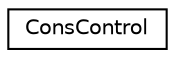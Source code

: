 digraph "Graphical Class Hierarchy"
{
 // LATEX_PDF_SIZE
  edge [fontname="Helvetica",fontsize="10",labelfontname="Helvetica",labelfontsize="10"];
  node [fontname="Helvetica",fontsize="10",shape=record];
  rankdir="LR";
  Node0 [label="ConsControl",height=0.2,width=0.4,color="black", fillcolor="white", style="filled",URL="$struct_cons_control.html",tooltip=" "];
}
